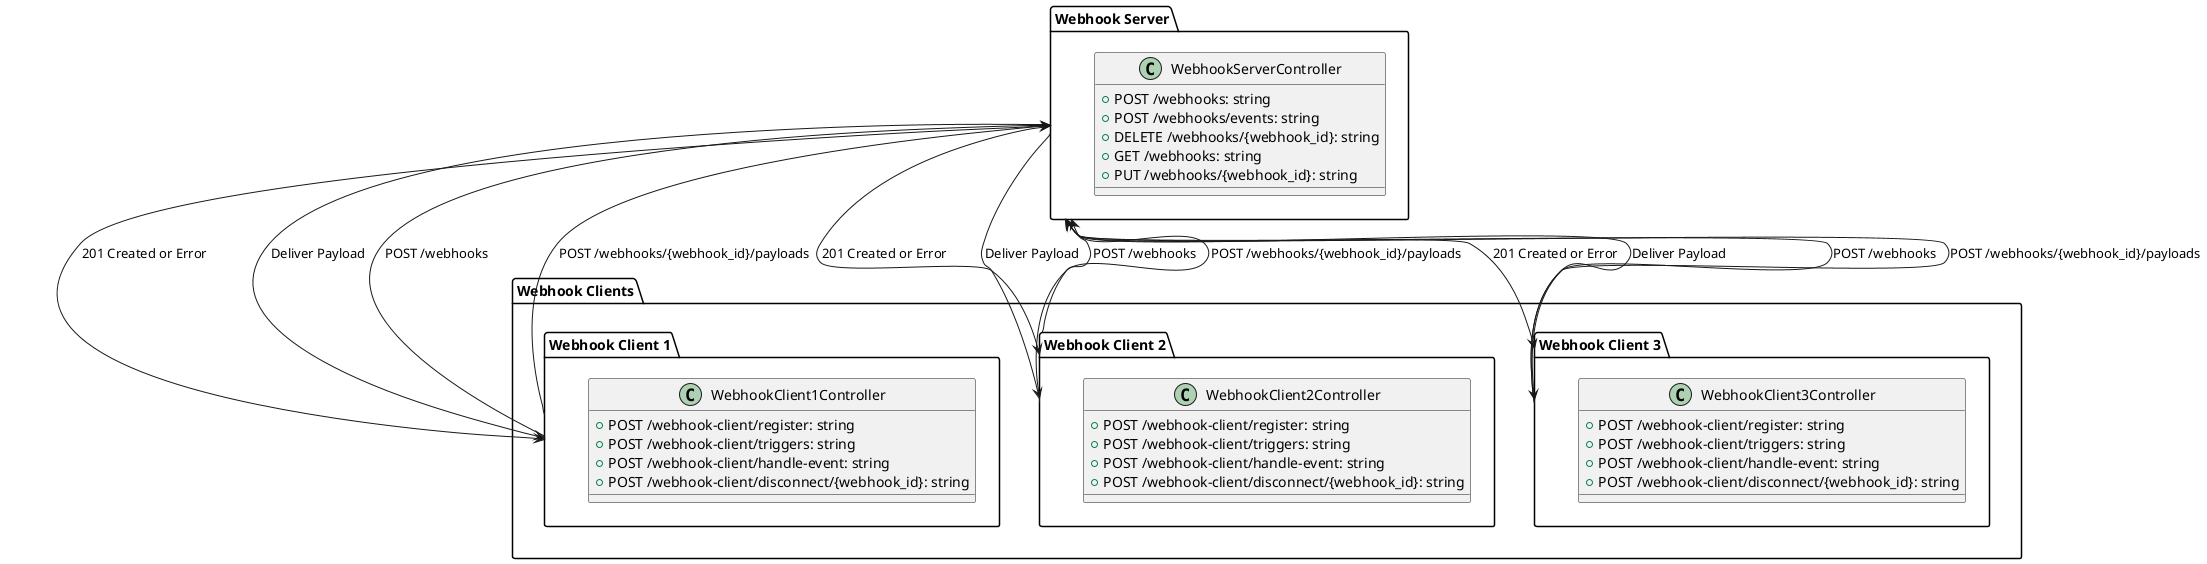 ' @startuml

' !define class class
' !define ARROW --> : HTTP Request
' !define DIAMOND1 diamond
' !define DIAMOND2 diamond

' class User
' class Service
' class WebhookServer
' class WebhookClient

' User --> Service : Register Webhook
' Service --> WebhookServer : POST /webhooks
' WebhookServer --> Service : 201 Created or Error
' Service --> WebhookServer : POST /webhooks/{webhook_id}/payloads
' WebhookServer --> Service : Deliver Payload
' User --> Service : Disconnect Webhook
' Service --> WebhookServer : DELETE /webhooks/{webhook_id}
' WebhookServer --> Service : 204 No Content or Error

' @enduml


@startuml

package "Webhook Server" as WebhookServer {
    class WebhookServerController {
        + POST /webhooks: string
        + POST /webhooks/events: string
        + DELETE /webhooks/{webhook_id}: string
        + GET /webhooks: string
        + PUT /webhooks/{webhook_id}: string
    }

    ' class WebhookServerService {
    '     + registerWebhook(request: WebhookInfoDTO): Promise<WebhookRegistrationResponseDTO>
    '     + handleWebhookEvent(payload: EventDataDTO): Promise<WebhookRegistrationResponseDTO>
    '     + unregisterWebhook(webhookId: string): Promise<WebhookRegistrationResponseDTO>
    '     + listRegisteredWebhooks(): Promise<WebhookInfoDTO[]>
    '     + updateWebhook(webhookId: string, request: WebhookInfoDTO): Promise<WebhookRegistrationResponseDTO>
    ' }

    ' class WebhookServerRepository {
    '     + registerWebhook(request: WebhookInfoDTO): Promise<WebhookRegistrationResponseDTO>
    '     + handleWebhookEvent(payload: EventDataDTO): Promise<WebhookRegistrationResponseDTO>
    '     + unregisterWebhook(webhookId: string): Promise<WebhookRegistrationResponseDTO>
    '     + listRegisteredWebhooks(): Promise<WebhookInfoDTO[]>
    '     + updateWebhook(webhookId: string, request: WebhookInfoDTO): Promise<WebhookRegistrationResponseDTO>
    ' }

    ' class WebhookInfoDTO {
    '     + id: string
    '     + url: string
    '     + expiryDate: Date
    '     + config: WebhookConfigDTO
    ' }

    ' class EventDataDTO {
    '     + id: string
    '     + type: string
    '     + data: any
    ' }

    ' class WebhookConfigDTO {
    '     + secret: string
    '     + isActive: boolean
    '     + type: WebhookType
    ' }

    ' class WebhookRegistrationResponseDTO {
    '     + success: boolean
    '     + message: string
    '     + data: any
    ' }

    ' class WebhookType {
    '     + name: string
    '     + version: string
    ' }

    ' WebhookServerController --> WebhookServerService : Register Webhook
    ' WebhookServerService --> WebhookServerRepository : Register Webhook
    ' WebhookServerRepository --> WebhookServerService : 201 Created or Error
    ' WebhookServerService --> WebhookServerController : 201 Created or Error

    ' WebhookServerController --> WebhookServerService : Deliver Payload
    ' WebhookServerService --> WebhookServerRepository : Deliver Payload
    ' WebhookServerRepository --> WebhookServerService : 200 OK or Error
    ' WebhookServerService --> WebhookServerController : 200 OK or Error

    ' WebhookServerController --> WebhookServerService : Disconnect Webhook
    ' WebhookServerService --> WebhookServerRepository : Disconnect Webhook
    ' WebhookServerRepository --> WebhookServerService : 204 No Content or Error
    ' WebhookServerService --> WebhookServerController : 204 No Content or Error
}

package "Webhook Clients" as WebhookClients {
    package "Webhook Client 1" as WebhookClient1 {
        class WebhookClient1Controller {
            + POST /webhook-client/register: string
            + POST /webhook-client/triggers: string
            + POST /webhook-client/handle-event: string
            + POST /webhook-client/disconnect/{webhook_id}: string
        }

        ' class WebhookClient1Service {
        '     + registerWebhook(request: WebhookInfoDTO): Promise<WebhookRegistrationResponseDTO>
        '     + sendWebhookEvent(payload: EventDataDTO): Promise<WebhookRegistrationResponseDTO>
        '     + handleWebhookEvent(payload: EventDataDTO): Promise<WebhookRegistrationResponseDTO>
        '     + unregisterWebhook(webhookId: string): Promise<WebhookRegistrationResponseDTO>
        ' }

        ' class WebhookClient1Repository {
        '     + registerWebhook(request: WebhookInfoDTO): Promise<WebhookRegistrationResponseDTO>
        '     + sendWebhookEvent(payload: EventDataDTO): Promise<WebhookRegistrationResponseDTO>
        '     + handleWebhookEvent(payload: EventDataDTO): Promise<WebhookRegistrationResponseDTO>
        '     + unregisterWebhook(webhookId: string): Promise<WebhookRegistrationResponseDTO>
        ' }

        ' WebhookClient1Controller --> WebhookClient1Service : Register Webhook
        ' WebhookClient1Service --> WebhookClient1Repository : Register Webhook
        ' WebhookClient1Repository --> WebhookClient1Service : 201 Created or Error
        ' WebhookClient1Service --> WebhookClient1Controller : 201 Created or Error

        ' WebhookClient1Controller --> WebhookClient1Service : Send Payload
        ' WebhookClient1Service --> WebhookClient1Repository : Send Payload
        ' WebhookClient1Repository --> WebhookClient1Service : 200 OK or Error
        ' WebhookClient1Service --> WebhookClient1Controller : 200 OK or Error

        ' WebhookClient1Controller --> WebhookClient1Service : Receive Payload
        ' WebhookClient1Service --> WebhookClient1Repository : Receive Payload
        ' WebhookClient1Repository --> WebhookClient1Service : 200 OK or Error
        ' WebhookClient1Service --> WebhookClient1Controller : 200 OK or Error

        ' WebhookClient1Controller --> WebhookClient1Service : Disconnect Webhook
        ' WebhookClient1Service --> WebhookClient1Repository : Disconnect Webhook
        ' WebhookClient1Repository --> WebhookClient1Service : 204 No Content or Error
        ' WebhookClient1Service --> WebhookClient1Controller : 204 No Content or Error
    }

    package "Webhook Client 2" as WebhookClient2 {
        class WebhookClient2Controller {
            + POST /webhook-client/register: string
            + POST /webhook-client/triggers: string
            + POST /webhook-client/handle-event: string
            + POST /webhook-client/disconnect/{webhook_id}: string
        }

        ' class WebhookClient2Service {
        '     + registerWebhook(request: WebhookInfoDTO): Promise<WebhookRegistrationResponseDTO>
        '     + sendWebhookEvent(payload: EventDataDTO): Promise<WebhookRegistrationResponseDTO>
        '     + handleWebhookEvent(payload: EventDataDTO): Promise<WebhookRegistrationResponseDTO>
        '     + unregisterWebhook(webhookId: string): Promise<WebhookRegistrationResponseDTO>
        ' }

        ' class WebhookClient2Repository {
        '     + registerWebhook(request: WebhookInfoDTO): Promise<WebhookRegistrationResponseDTO>
        '     + sendWebhookEvent(payload: EventDataDTO): Promise<WebhookRegistrationResponseDTO>
        '     + handleWebhookEvent(payload: EventDataDTO): Promise<WebhookRegistrationResponseDTO>
        '     + unregisterWebhook(webhookId: string): Promise<WebhookRegistrationResponseDTO>
        ' }

        ' WebhookClient1Controller --> WebhookClient1Service : Register Webhook
        ' WebhookClient1Service --> WebhookClient1Repository : Register Webhook
        ' WebhookClient1Repository --> WebhookClient1Service : 201 Created or Error
        ' WebhookClient1Service --> WebhookClient1Controller : 201 Created or Error

        ' WebhookClient1Controller --> WebhookClient1Service : Send Payload
        ' WebhookClient1Service --> WebhookClient1Repository : Send Payload
        ' WebhookClient1Repository --> WebhookClient1Service : 200 OK or Error
        ' WebhookClient1Service --> WebhookClient1Controller : 200 OK or Error

        ' WebhookClient1Controller --> WebhookClient1Service : Receive Payload
        ' WebhookClient1Service --> WebhookClient1Repository : Receive Payload
        ' WebhookClient1Repository --> WebhookClient1Service : 200 OK or Error
        ' WebhookClient1Service --> WebhookClient1Controller : 200 OK or Error

        ' WebhookClient1Controller --> WebhookClient1Service : Disconnect Webhook
        ' WebhookClient1Service --> WebhookClient1Repository : Disconnect Webhook
        ' WebhookClient1Repository --> WebhookClient1Service : 204 No Content or Error
        ' WebhookClient1Service --> WebhookClient1Controller : 204 No Content or Error
    }

    package "Webhook Client 3" as WebhookClient3 {
        class WebhookClient3Controller {
            + POST /webhook-client/register: string
            + POST /webhook-client/triggers: string
            + POST /webhook-client/handle-event: string
            + POST /webhook-client/disconnect/{webhook_id}: string
        }

        ' class WebhookClient3Service {
        '     + registerWebhook(request: WebhookInfoDTO): Promise<WebhookRegistrationResponseDTO>
        '     + sendWebhookEvent(payload: EventDataDTO): Promise<WebhookRegistrationResponseDTO>
        '     + handleWebhookEvent(payload: EventDataDTO): Promise<WebhookRegistrationResponseDTO>
        '     + unregisterWebhook(webhookId: string): Promise<WebhookRegistrationResponseDTO>
        ' }

        ' class WebhookClient3Repository {
        '     + registerWebhook(request: WebhookInfoDTO): Promise<WebhookRegistrationResponseDTO>
        '     + sendWebhookEvent(payload: EventDataDTO): Promise<WebhookRegistrationResponseDTO>
        '     + handleWebhookEvent(payload: EventDataDTO): Promise<WebhookRegistrationResponseDTO>
        '     + unregisterWebhook(webhookId: string): Promise<WebhookRegistrationResponseDTO>
        ' }

        ' WebhookClient1Controller --> WebhookClient1Service : Register Webhook
        ' WebhookClient1Service --> WebhookClient1Repository : Register Webhook
        ' WebhookClient1Repository --> WebhookClient1Service : 201 Created or Error
        ' WebhookClient1Service --> WebhookClient1Controller : 201 Created or Error

        ' WebhookClient1Controller --> WebhookClient1Service : Send Payload
        ' WebhookClient1Service --> WebhookClient1Repository : Send Payload
        ' WebhookClient1Repository --> WebhookClient1Service : 200 OK or Error
        ' WebhookClient1Service --> WebhookClient1Controller : 200 OK or Error

        ' WebhookClient1Controller --> WebhookClient1Service : Receive Payload
        ' WebhookClient1Service --> WebhookClient1Repository : Receive Payload
        ' WebhookClient1Repository --> WebhookClient1Service : 200 OK or Error
        ' WebhookClient1Service --> WebhookClient1Controller : 200 OK or Error

        ' WebhookClient1Controller --> WebhookClient1Service : Disconnect Webhook
        ' WebhookClient1Service --> WebhookClient1Repository : Disconnect Webhook
        ' WebhookClient1Repository --> WebhookClient1Service : 204 No Content or Error
        ' WebhookClient1Service --> WebhookClient1Controller : 204 No Content or Error
    }
}

' package "Security" {
'     class Authentication {
'         + authenticateRequest(request: HttpRequest): boolean
'     }
'     class Authorization {
'         + authorizeRequest(request: HttpRequest): boolean
'     }
'     class SecretKeyValidation {
'         + validateSecretKey(payload: WebhookPayload, secretKey: string): boolean
'     }

'     ' Authorization --> Authentication : authenticateRequest()
'     ' SecretKeyValidation --> Authorization : authorizeRequest()
'     ' SecretKeyValidation --> WebhookServer : validateSecretKey()
' }

' package "Monitoring & Logging" {
'     class MonitoringService {
'         + trackWebhookPerformance(webhookId: ID): PerformanceMetrics
'     }
'     class LoggingService {
'         + logWebhookEvent(eventData: WebhookEvent): void
'     }

'     ' MonitoringService --> WebhookServer : trackWebhookPerformance()
'     ' LoggingService --> WebhookServer : logWebhookEvent()
' }

' package "Event Tracking" {
'     class EventTrackingService {
'         + trackEvent(eventData: WebhookEvent): EventStatus
'     }

'     ' EventTrackingService --> WebhookServer : trackEvent()
' }

WebhookClient1 --> WebhookServer : POST /webhooks
WebhookClient2 --> WebhookServer : POST /webhooks
WebhookClient3 --> WebhookServer : POST /webhooks

WebhookServer --> WebhookClient1 : 201 Created or Error
WebhookServer --> WebhookClient2 : 201 Created or Error
WebhookServer --> WebhookClient3 : 201 Created or Error

WebhookClient1 --> WebhookServer : POST /webhooks/{webhook_id}/payloads
WebhookClient2 --> WebhookServer : POST /webhooks/{webhook_id}/payloads
WebhookClient3 --> WebhookServer : POST /webhooks/{webhook_id}/payloads

WebhookServer --> WebhookClient1 : Deliver Payload
WebhookServer --> WebhookClient2 : Deliver Payload
WebhookServer --> WebhookClient3 : Deliver Payload



' Security.Authentication --> Security.Authorization : Authorize Request
' Security.Authorization --> Security.SecretKeyValidation : Validate Secret Key

' MonitoringService --> WebhookServer : Track Webhook Performance
' LoggingService --> WebhookServer : Log Webhook Event
' EventTrackingService --> WebhookServer : Track Event

@enduml
